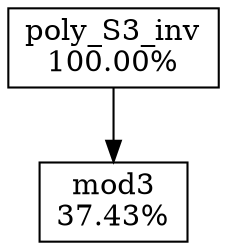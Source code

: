 digraph G {
  {
    rankdir=LR;
    node [shape=box]
    poly_S3_inv[label="poly_S3_inv\n100.00%"]
    mod3[label="mod3\n37.43%"]
  }
  poly_S3_inv -> mod3
}
